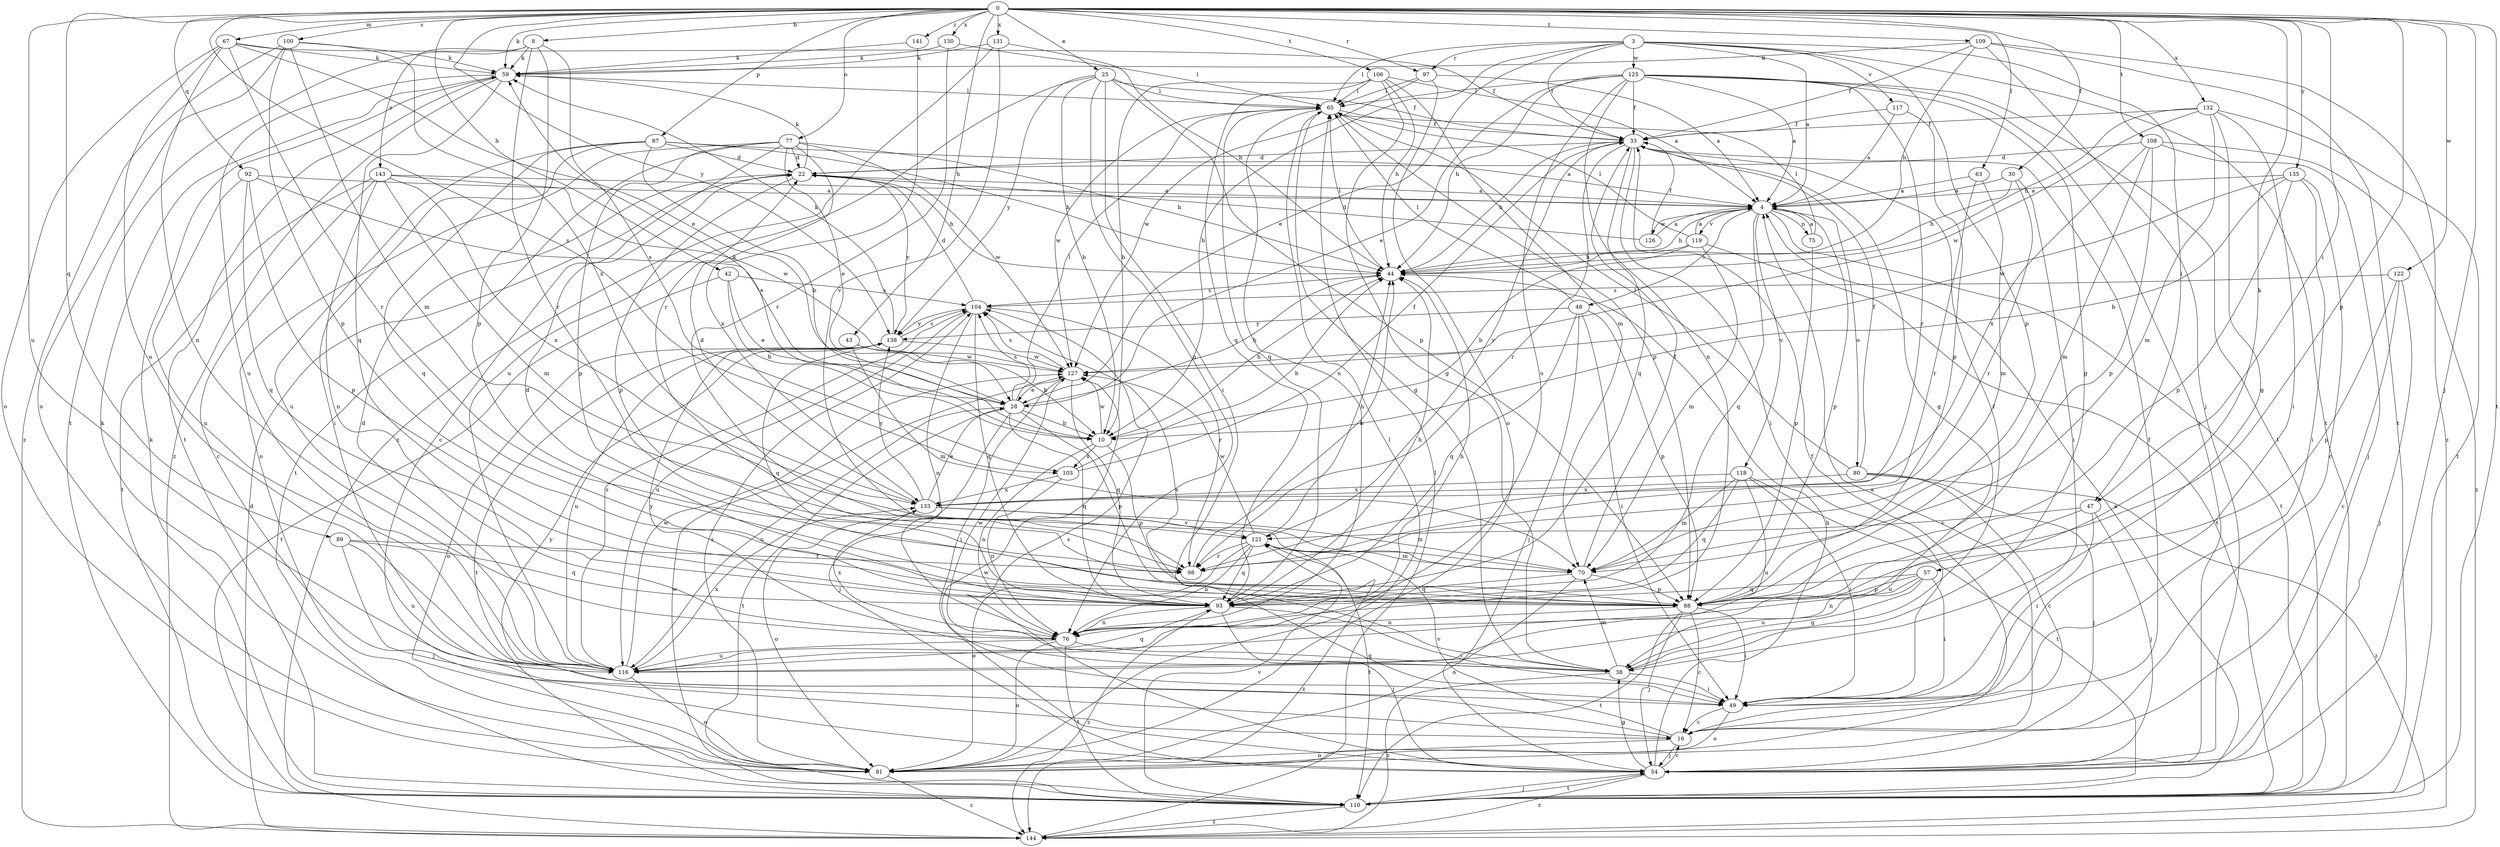 strict digraph  {
0;
3;
4;
8;
10;
16;
22;
25;
28;
30;
33;
38;
42;
43;
44;
47;
48;
49;
54;
57;
59;
63;
65;
67;
70;
75;
76;
77;
80;
81;
87;
88;
89;
92;
93;
97;
98;
100;
103;
104;
106;
108;
109;
110;
116;
117;
118;
119;
121;
122;
125;
126;
127;
130;
131;
132;
133;
135;
138;
141;
143;
144;
0 -> 8  [label=b];
0 -> 25  [label=e];
0 -> 30  [label=f];
0 -> 42  [label=h];
0 -> 43  [label=h];
0 -> 47  [label=i];
0 -> 54  [label=j];
0 -> 57  [label=k];
0 -> 59  [label=k];
0 -> 63  [label=l];
0 -> 67  [label=m];
0 -> 77  [label=o];
0 -> 87  [label=p];
0 -> 88  [label=p];
0 -> 89  [label=q];
0 -> 92  [label=q];
0 -> 97  [label=r];
0 -> 100  [label=s];
0 -> 103  [label=s];
0 -> 106  [label=t];
0 -> 108  [label=t];
0 -> 109  [label=t];
0 -> 110  [label=t];
0 -> 116  [label=u];
0 -> 122  [label=w];
0 -> 130  [label=x];
0 -> 131  [label=x];
0 -> 132  [label=x];
0 -> 135  [label=y];
0 -> 138  [label=y];
0 -> 141  [label=z];
3 -> 4  [label=a];
3 -> 10  [label=b];
3 -> 28  [label=e];
3 -> 33  [label=f];
3 -> 47  [label=i];
3 -> 65  [label=l];
3 -> 88  [label=p];
3 -> 97  [label=r];
3 -> 110  [label=t];
3 -> 117  [label=v];
3 -> 125  [label=w];
4 -> 44  [label=h];
4 -> 48  [label=i];
4 -> 75  [label=n];
4 -> 80  [label=o];
4 -> 88  [label=p];
4 -> 93  [label=q];
4 -> 110  [label=t];
4 -> 118  [label=v];
4 -> 119  [label=v];
4 -> 126  [label=w];
8 -> 59  [label=k];
8 -> 88  [label=p];
8 -> 98  [label=r];
8 -> 103  [label=s];
8 -> 110  [label=t];
8 -> 143  [label=z];
10 -> 44  [label=h];
10 -> 59  [label=k];
10 -> 76  [label=n];
10 -> 88  [label=p];
10 -> 103  [label=s];
10 -> 127  [label=w];
16 -> 33  [label=f];
16 -> 54  [label=j];
16 -> 81  [label=o];
16 -> 121  [label=v];
16 -> 138  [label=y];
22 -> 4  [label=a];
22 -> 44  [label=h];
22 -> 59  [label=k];
22 -> 88  [label=p];
22 -> 138  [label=y];
25 -> 10  [label=b];
25 -> 33  [label=f];
25 -> 49  [label=i];
25 -> 65  [label=l];
25 -> 76  [label=n];
25 -> 88  [label=p];
25 -> 116  [label=u];
25 -> 138  [label=y];
28 -> 10  [label=b];
28 -> 44  [label=h];
28 -> 54  [label=j];
28 -> 65  [label=l];
28 -> 88  [label=p];
28 -> 93  [label=q];
28 -> 104  [label=s];
28 -> 110  [label=t];
28 -> 116  [label=u];
30 -> 4  [label=a];
30 -> 44  [label=h];
30 -> 49  [label=i];
30 -> 98  [label=r];
33 -> 22  [label=d];
33 -> 38  [label=g];
33 -> 44  [label=h];
33 -> 49  [label=i];
33 -> 93  [label=q];
33 -> 98  [label=r];
33 -> 121  [label=v];
38 -> 33  [label=f];
38 -> 49  [label=i];
38 -> 70  [label=m];
38 -> 104  [label=s];
38 -> 127  [label=w];
38 -> 138  [label=y];
38 -> 144  [label=z];
42 -> 10  [label=b];
42 -> 28  [label=e];
42 -> 104  [label=s];
42 -> 110  [label=t];
43 -> 10  [label=b];
43 -> 70  [label=m];
43 -> 127  [label=w];
44 -> 65  [label=l];
44 -> 104  [label=s];
47 -> 49  [label=i];
47 -> 54  [label=j];
47 -> 116  [label=u];
47 -> 121  [label=v];
48 -> 49  [label=i];
48 -> 54  [label=j];
48 -> 65  [label=l];
48 -> 88  [label=p];
48 -> 93  [label=q];
48 -> 138  [label=y];
49 -> 16  [label=c];
49 -> 81  [label=o];
54 -> 16  [label=c];
54 -> 38  [label=g];
54 -> 44  [label=h];
54 -> 104  [label=s];
54 -> 110  [label=t];
54 -> 127  [label=w];
54 -> 144  [label=z];
57 -> 38  [label=g];
57 -> 49  [label=i];
57 -> 76  [label=n];
57 -> 88  [label=p];
57 -> 93  [label=q];
57 -> 116  [label=u];
59 -> 65  [label=l];
59 -> 93  [label=q];
59 -> 110  [label=t];
59 -> 116  [label=u];
59 -> 144  [label=z];
63 -> 4  [label=a];
63 -> 70  [label=m];
63 -> 98  [label=r];
65 -> 33  [label=f];
65 -> 38  [label=g];
65 -> 76  [label=n];
65 -> 88  [label=p];
65 -> 93  [label=q];
65 -> 127  [label=w];
67 -> 28  [label=e];
67 -> 33  [label=f];
67 -> 59  [label=k];
67 -> 76  [label=n];
67 -> 81  [label=o];
67 -> 98  [label=r];
67 -> 116  [label=u];
70 -> 33  [label=f];
70 -> 81  [label=o];
70 -> 88  [label=p];
70 -> 93  [label=q];
75 -> 4  [label=a];
75 -> 65  [label=l];
75 -> 88  [label=p];
76 -> 38  [label=g];
76 -> 44  [label=h];
76 -> 81  [label=o];
76 -> 110  [label=t];
76 -> 116  [label=u];
76 -> 133  [label=x];
77 -> 16  [label=c];
77 -> 22  [label=d];
77 -> 28  [label=e];
77 -> 44  [label=h];
77 -> 81  [label=o];
77 -> 88  [label=p];
77 -> 110  [label=t];
77 -> 127  [label=w];
77 -> 133  [label=x];
80 -> 16  [label=c];
80 -> 33  [label=f];
80 -> 54  [label=j];
80 -> 65  [label=l];
80 -> 133  [label=x];
80 -> 144  [label=z];
81 -> 4  [label=a];
81 -> 33  [label=f];
81 -> 59  [label=k];
81 -> 65  [label=l];
81 -> 104  [label=s];
81 -> 144  [label=z];
87 -> 4  [label=a];
87 -> 10  [label=b];
87 -> 22  [label=d];
87 -> 44  [label=h];
87 -> 49  [label=i];
87 -> 93  [label=q];
87 -> 116  [label=u];
88 -> 16  [label=c];
88 -> 49  [label=i];
88 -> 54  [label=j];
88 -> 76  [label=n];
88 -> 110  [label=t];
89 -> 54  [label=j];
89 -> 93  [label=q];
89 -> 98  [label=r];
89 -> 116  [label=u];
92 -> 4  [label=a];
92 -> 28  [label=e];
92 -> 88  [label=p];
92 -> 93  [label=q];
92 -> 116  [label=u];
93 -> 22  [label=d];
93 -> 44  [label=h];
93 -> 49  [label=i];
93 -> 54  [label=j];
93 -> 76  [label=n];
93 -> 144  [label=z];
97 -> 4  [label=a];
97 -> 65  [label=l];
97 -> 81  [label=o];
97 -> 127  [label=w];
98 -> 44  [label=h];
100 -> 59  [label=k];
100 -> 70  [label=m];
100 -> 81  [label=o];
100 -> 88  [label=p];
100 -> 133  [label=x];
100 -> 144  [label=z];
103 -> 33  [label=f];
103 -> 44  [label=h];
103 -> 76  [label=n];
103 -> 133  [label=x];
104 -> 22  [label=d];
104 -> 76  [label=n];
104 -> 93  [label=q];
104 -> 98  [label=r];
104 -> 116  [label=u];
104 -> 138  [label=y];
106 -> 4  [label=a];
106 -> 10  [label=b];
106 -> 38  [label=g];
106 -> 44  [label=h];
106 -> 65  [label=l];
106 -> 70  [label=m];
106 -> 93  [label=q];
108 -> 22  [label=d];
108 -> 54  [label=j];
108 -> 70  [label=m];
108 -> 88  [label=p];
108 -> 133  [label=x];
108 -> 144  [label=z];
109 -> 33  [label=f];
109 -> 44  [label=h];
109 -> 54  [label=j];
109 -> 59  [label=k];
109 -> 110  [label=t];
109 -> 144  [label=z];
110 -> 4  [label=a];
110 -> 54  [label=j];
110 -> 59  [label=k];
110 -> 121  [label=v];
110 -> 127  [label=w];
110 -> 144  [label=z];
116 -> 22  [label=d];
116 -> 81  [label=o];
116 -> 93  [label=q];
116 -> 104  [label=s];
116 -> 127  [label=w];
116 -> 133  [label=x];
117 -> 4  [label=a];
117 -> 33  [label=f];
117 -> 88  [label=p];
118 -> 49  [label=i];
118 -> 70  [label=m];
118 -> 93  [label=q];
118 -> 110  [label=t];
118 -> 116  [label=u];
118 -> 133  [label=x];
119 -> 4  [label=a];
119 -> 10  [label=b];
119 -> 44  [label=h];
119 -> 65  [label=l];
119 -> 70  [label=m];
119 -> 110  [label=t];
121 -> 44  [label=h];
121 -> 70  [label=m];
121 -> 76  [label=n];
121 -> 81  [label=o];
121 -> 93  [label=q];
121 -> 98  [label=r];
121 -> 110  [label=t];
121 -> 127  [label=w];
121 -> 144  [label=z];
122 -> 16  [label=c];
122 -> 54  [label=j];
122 -> 88  [label=p];
122 -> 104  [label=s];
125 -> 4  [label=a];
125 -> 28  [label=e];
125 -> 33  [label=f];
125 -> 38  [label=g];
125 -> 44  [label=h];
125 -> 54  [label=j];
125 -> 65  [label=l];
125 -> 76  [label=n];
125 -> 98  [label=r];
125 -> 110  [label=t];
125 -> 116  [label=u];
126 -> 4  [label=a];
126 -> 22  [label=d];
126 -> 33  [label=f];
127 -> 28  [label=e];
127 -> 49  [label=i];
127 -> 93  [label=q];
127 -> 104  [label=s];
130 -> 59  [label=k];
130 -> 65  [label=l];
130 -> 98  [label=r];
131 -> 44  [label=h];
131 -> 59  [label=k];
131 -> 121  [label=v];
131 -> 144  [label=z];
132 -> 33  [label=f];
132 -> 38  [label=g];
132 -> 44  [label=h];
132 -> 49  [label=i];
132 -> 70  [label=m];
132 -> 110  [label=t];
132 -> 127  [label=w];
133 -> 22  [label=d];
133 -> 28  [label=e];
133 -> 70  [label=m];
133 -> 81  [label=o];
133 -> 121  [label=v];
133 -> 138  [label=y];
135 -> 4  [label=a];
135 -> 10  [label=b];
135 -> 16  [label=c];
135 -> 49  [label=i];
135 -> 88  [label=p];
135 -> 127  [label=w];
138 -> 59  [label=k];
138 -> 81  [label=o];
138 -> 93  [label=q];
138 -> 104  [label=s];
138 -> 110  [label=t];
138 -> 116  [label=u];
138 -> 127  [label=w];
141 -> 59  [label=k];
141 -> 98  [label=r];
143 -> 4  [label=a];
143 -> 16  [label=c];
143 -> 70  [label=m];
143 -> 76  [label=n];
143 -> 110  [label=t];
143 -> 127  [label=w];
143 -> 133  [label=x];
144 -> 22  [label=d];
144 -> 65  [label=l];
}
